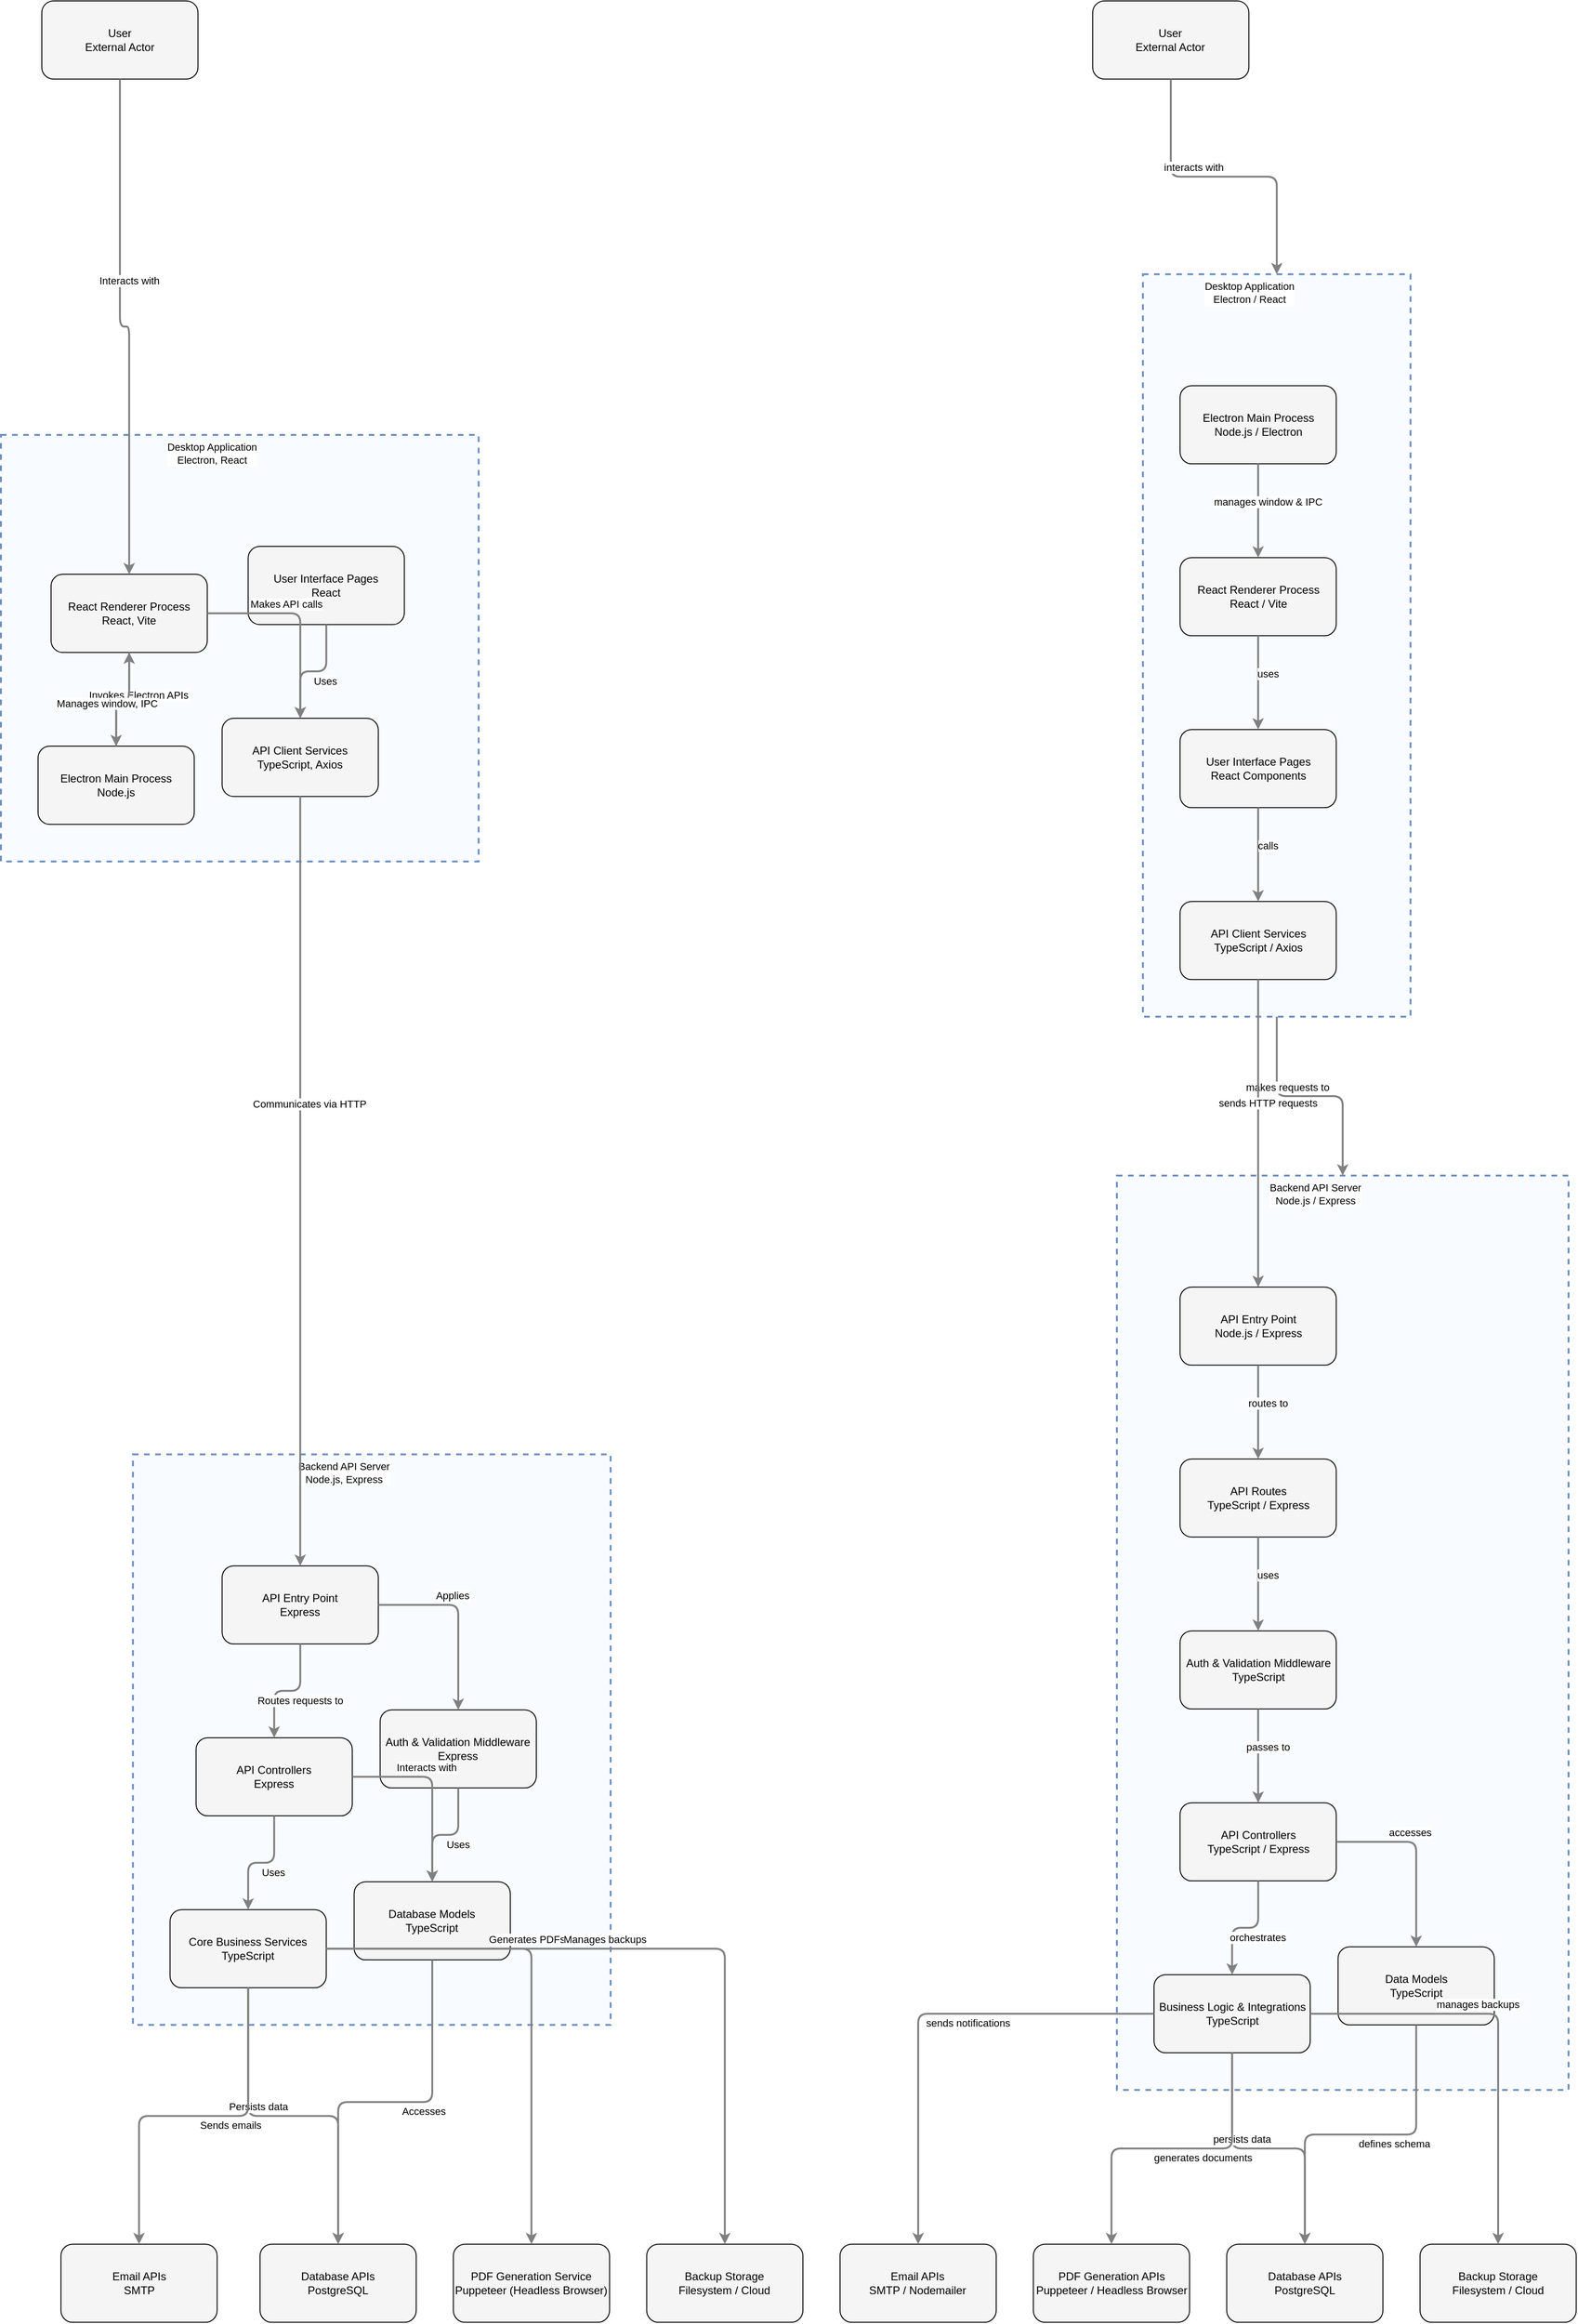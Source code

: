 <?xml version="1.0" encoding="UTF-8"?>
      <mxfile version="14.6.5" type="device">
        <diagram id="codeviz-diagram" name="System Diagram">
          <mxGraphModel dx="1000" dy="1000" grid="1" gridSize="10" guides="1" tooltips="1" connect="1" arrows="1" fold="1" page="1" pageScale="1" pageWidth="1169" pageHeight="827" math="0" shadow="0">
            <root>
              <mxCell id="0"/>
              <mxCell id="1" parent="0"/>
              <mxCell id="7577" value="" style="html=1;whiteSpace=wrap;container=1;fillColor=#dae8fc;strokeColor=#6c8ebf;dashed=1;fillOpacity=20;strokeWidth=2;containerType=none;recursiveResize=0;movable=1;resizable=1;autosize=0;dropTarget=0" vertex="1" parent="1">
                <mxGeometry x="164.105" y="1576.079" width="514.342" height="614.079" as="geometry"/>
              </mxCell>
              <mxCell id="7577_label" value="Backend API Server&lt;br&gt;Node.js, Express" style="edgeLabel;html=1;align=center;verticalAlign=middle;resizable=0;labelBackgroundColor=white;spacing=5" vertex="1" parent="1">
                <mxGeometry x="172.105" y="1584.079" width="438.342" height="24" as="geometry"/>
              </mxCell>
<mxCell id="7578" value="" style="html=1;whiteSpace=wrap;container=1;fillColor=#dae8fc;strokeColor=#6c8ebf;dashed=1;fillOpacity=20;strokeWidth=2;containerType=none;recursiveResize=0;movable=1;resizable=1;autosize=0;dropTarget=0" vertex="1" parent="1">
                <mxGeometry x="22" y="479.039" width="514.342" height="459.079" as="geometry"/>
              </mxCell>
              <mxCell id="7578_label" value="Desktop Application&lt;br&gt;Electron, React" style="edgeLabel;html=1;align=center;verticalAlign=middle;resizable=0;labelBackgroundColor=white;spacing=5" vertex="1" parent="1">
                <mxGeometry x="30" y="487.039" width="438.342" height="24" as="geometry"/>
              </mxCell>
<mxCell id="7593" value="" style="html=1;whiteSpace=wrap;container=1;fillColor=#dae8fc;strokeColor=#6c8ebf;dashed=1;fillOpacity=20;strokeWidth=2;containerType=none;recursiveResize=0;movable=1;resizable=1;autosize=0;dropTarget=0" vertex="1" parent="1">
                <mxGeometry x="1223.526" y="1276.079" width="486.316" height="984.079" as="geometry"/>
              </mxCell>
              <mxCell id="7593_label" value="Backend API Server&lt;br&gt;Node.js / Express" style="edgeLabel;html=1;align=center;verticalAlign=middle;resizable=0;labelBackgroundColor=white;spacing=5" vertex="1" parent="1">
                <mxGeometry x="1231.526" y="1284.079" width="410.316" height="24" as="geometry"/>
              </mxCell>
<mxCell id="7594" value="" style="html=1;whiteSpace=wrap;container=1;fillColor=#dae8fc;strokeColor=#6c8ebf;dashed=1;fillOpacity=20;strokeWidth=2;containerType=none;recursiveResize=0;movable=1;resizable=1;autosize=0;dropTarget=0" vertex="1" parent="1">
                <mxGeometry x="1251.552" y="306.079" width="288.158" height="799.079" as="geometry"/>
              </mxCell>
              <mxCell id="7594_label" value="Desktop Application&lt;br&gt;Electron / React" style="edgeLabel;html=1;align=center;verticalAlign=middle;resizable=0;labelBackgroundColor=white;spacing=5" vertex="1" parent="1">
                <mxGeometry x="1259.552" y="314.079" width="212.158" height="24" as="geometry"/>
              </mxCell>
              <mxCell id="7579" value="User&lt;br&gt;External Actor" style="rounded=1;whiteSpace=wrap;html=1;fillColor=#f5f5f5" vertex="1" parent="1">
                    <mxGeometry x="66.013" y="12" width="168.158" height="84.079" as="geometry"/>
                  </mxCell>
<mxCell id="7589" value="Database APIs&lt;br&gt;PostgreSQL" style="rounded=1;whiteSpace=wrap;html=1;fillColor=#f5f5f5" vertex="1" parent="1">
                    <mxGeometry x="300.987" y="2426.079" width="168.158" height="84.079" as="geometry"/>
                  </mxCell>
<mxCell id="7590" value="Email APIs&lt;br&gt;SMTP" style="rounded=1;whiteSpace=wrap;html=1;fillColor=#f5f5f5" vertex="1" parent="1">
                    <mxGeometry x="86.618" y="2426.079" width="168.158" height="84.079" as="geometry"/>
                  </mxCell>
<mxCell id="7591" value="PDF Generation Service&lt;br&gt;Puppeteer (Headless Browser)" style="rounded=1;whiteSpace=wrap;html=1;fillColor=#f5f5f5" vertex="1" parent="1">
                    <mxGeometry x="509.145" y="2426.079" width="168.158" height="84.079" as="geometry"/>
                  </mxCell>
<mxCell id="7592" value="Backup Storage&lt;br&gt;Filesystem / Cloud" style="rounded=1;whiteSpace=wrap;html=1;fillColor=#f5f5f5" vertex="1" parent="1">
                    <mxGeometry x="717.302" y="2426.079" width="168.158" height="84.079" as="geometry"/>
                  </mxCell>
<mxCell id="7595" value="User&lt;br&gt;External Actor" style="rounded=1;whiteSpace=wrap;html=1;fillColor=#f5f5f5" vertex="1" parent="1">
                    <mxGeometry x="1197.473" y="12" width="168.158" height="84.079" as="geometry"/>
                  </mxCell>
<mxCell id="7606" value="Database APIs&lt;br&gt;PostgreSQL" style="rounded=1;whiteSpace=wrap;html=1;fillColor=#f5f5f5" vertex="1" parent="1">
                    <mxGeometry x="1341.776" y="2426.079" width="168.158" height="84.079" as="geometry"/>
                  </mxCell>
<mxCell id="7607" value="Email APIs&lt;br&gt;SMTP / Nodemailer" style="rounded=1;whiteSpace=wrap;html=1;fillColor=#f5f5f5" vertex="1" parent="1">
                    <mxGeometry x="925.46" y="2426.079" width="168.158" height="84.079" as="geometry"/>
                  </mxCell>
<mxCell id="7608" value="PDF Generation APIs&lt;br&gt;Puppeteer / Headless Browser" style="rounded=1;whiteSpace=wrap;html=1;fillColor=#f5f5f5" vertex="1" parent="1">
                    <mxGeometry x="1133.618" y="2426.079" width="168.158" height="84.079" as="geometry"/>
                  </mxCell>
<mxCell id="7609" value="Backup Storage&lt;br&gt;Filesystem / Cloud" style="rounded=1;whiteSpace=wrap;html=1;fillColor=#f5f5f5" vertex="1" parent="1">
                    <mxGeometry x="1549.934" y="2426.079" width="168.158" height="84.079" as="geometry"/>
                  </mxCell>
<mxCell id="7580" value="Electron Main Process&lt;br&gt;Node.js" style="rounded=1;whiteSpace=wrap;html=1;fillColor=#f5f5f5" vertex="1" parent="7578">
                    <mxGeometry x="40" y="335" width="168.158" height="84.079" as="geometry"/>
                  </mxCell>
<mxCell id="7581" value="React Renderer Process&lt;br&gt;React, Vite" style="rounded=1;whiteSpace=wrap;html=1;fillColor=#f5f5f5" vertex="1" parent="7578">
                    <mxGeometry x="54.013" y="150" width="168.158" height="84.079" as="geometry"/>
                  </mxCell>
<mxCell id="7582" value="API Client Services&lt;br&gt;TypeScript, Axios" style="rounded=1;whiteSpace=wrap;html=1;fillColor=#f5f5f5" vertex="1" parent="7578">
                    <mxGeometry x="238.158" y="305" width="168.158" height="84.079" as="geometry"/>
                  </mxCell>
<mxCell id="7583" value="User Interface Pages&lt;br&gt;React" style="rounded=1;whiteSpace=wrap;html=1;fillColor=#f5f5f5" vertex="1" parent="7578">
                    <mxGeometry x="266.184" y="120" width="168.158" height="84.079" as="geometry"/>
                  </mxCell>
<mxCell id="7584" value="API Entry Point&lt;br&gt;Express" style="rounded=1;whiteSpace=wrap;html=1;fillColor=#f5f5f5" vertex="1" parent="7577">
                    <mxGeometry x="96.053" y="120" width="168.158" height="84.079" as="geometry"/>
                  </mxCell>
<mxCell id="7585" value="API Controllers&lt;br&gt;Express" style="rounded=1;whiteSpace=wrap;html=1;fillColor=#f5f5f5" vertex="1" parent="7577">
                    <mxGeometry x="68.026" y="305" width="168.158" height="84.079" as="geometry"/>
                  </mxCell>
<mxCell id="7586" value="Core Business Services&lt;br&gt;TypeScript" style="rounded=1;whiteSpace=wrap;html=1;fillColor=#f5f5f5" vertex="1" parent="7577">
                    <mxGeometry x="40" y="490" width="168.158" height="84.079" as="geometry"/>
                  </mxCell>
<mxCell id="7587" value="Auth &amp;amp; Validation Middleware&lt;br&gt;Express" style="rounded=1;whiteSpace=wrap;html=1;fillColor=#f5f5f5" vertex="1" parent="7577">
                    <mxGeometry x="266.184" y="275" width="168.158" height="84.079" as="geometry"/>
                  </mxCell>
<mxCell id="7588" value="Database Models&lt;br&gt;TypeScript" style="rounded=1;whiteSpace=wrap;html=1;fillColor=#f5f5f5" vertex="1" parent="7577">
                    <mxGeometry x="238.158" y="460" width="168.158" height="84.079" as="geometry"/>
                  </mxCell>
<mxCell id="7596" value="Electron Main Process&lt;br&gt;Node.js / Electron" style="rounded=1;whiteSpace=wrap;html=1;fillColor=#f5f5f5" vertex="1" parent="7594">
                    <mxGeometry x="40" y="120" width="168.158" height="84.079" as="geometry"/>
                  </mxCell>
<mxCell id="7597" value="React Renderer Process&lt;br&gt;React / Vite" style="rounded=1;whiteSpace=wrap;html=1;fillColor=#f5f5f5" vertex="1" parent="7594">
                    <mxGeometry x="40" y="305" width="168.158" height="84.079" as="geometry"/>
                  </mxCell>
<mxCell id="7598" value="API Client Services&lt;br&gt;TypeScript / Axios" style="rounded=1;whiteSpace=wrap;html=1;fillColor=#f5f5f5" vertex="1" parent="7594">
                    <mxGeometry x="40" y="675" width="168.158" height="84.079" as="geometry"/>
                  </mxCell>
<mxCell id="7599" value="User Interface Pages&lt;br&gt;React Components" style="rounded=1;whiteSpace=wrap;html=1;fillColor=#f5f5f5" vertex="1" parent="7594">
                    <mxGeometry x="40" y="490" width="168.158" height="84.079" as="geometry"/>
                  </mxCell>
<mxCell id="7600" value="API Entry Point&lt;br&gt;Node.js / Express" style="rounded=1;whiteSpace=wrap;html=1;fillColor=#f5f5f5" vertex="1" parent="7593">
                    <mxGeometry x="68.026" y="120" width="168.158" height="84.079" as="geometry"/>
                  </mxCell>
<mxCell id="7601" value="API Controllers&lt;br&gt;TypeScript / Express" style="rounded=1;whiteSpace=wrap;html=1;fillColor=#f5f5f5" vertex="1" parent="7593">
                    <mxGeometry x="68.026" y="675" width="168.158" height="84.079" as="geometry"/>
                  </mxCell>
<mxCell id="7602" value="API Routes&lt;br&gt;TypeScript / Express" style="rounded=1;whiteSpace=wrap;html=1;fillColor=#f5f5f5" vertex="1" parent="7593">
                    <mxGeometry x="68.026" y="305" width="168.158" height="84.079" as="geometry"/>
                  </mxCell>
<mxCell id="7603" value="Business Logic &amp;amp; Integrations&lt;br&gt;TypeScript" style="rounded=1;whiteSpace=wrap;html=1;fillColor=#f5f5f5" vertex="1" parent="7593">
                    <mxGeometry x="40" y="860" width="168.158" height="84.079" as="geometry"/>
                  </mxCell>
<mxCell id="7604" value="Auth &amp;amp; Validation Middleware&lt;br&gt;TypeScript" style="rounded=1;whiteSpace=wrap;html=1;fillColor=#f5f5f5" vertex="1" parent="7593">
                    <mxGeometry x="68.026" y="490" width="168.158" height="84.079" as="geometry"/>
                  </mxCell>
<mxCell id="7605" value="Data Models&lt;br&gt;TypeScript" style="rounded=1;whiteSpace=wrap;html=1;fillColor=#f5f5f5" vertex="1" parent="7593">
                    <mxGeometry x="238.158" y="830" width="168.158" height="84.079" as="geometry"/>
                  </mxCell>
              <mxCell id="edge-2" style="edgeStyle=orthogonalEdgeStyle;rounded=1;orthogonalLoop=1;jettySize=auto;html=1;strokeColor=#808080;strokeWidth=2;jumpStyle=arc;jumpSize=10;spacing=15;labelBackgroundColor=white;labelBorderColor=none" edge="1" parent="1" source="7581" target="7580">
                  <mxGeometry relative="1" as="geometry"/>
                </mxCell>
                <mxCell id="edge-2_label" value="Invokes Electron APIs" style="edgeLabel;html=1;align=center;verticalAlign=middle;resizable=0;points=[];" vertex="1" connectable="0" parent="edge-2">
                  <mxGeometry x="-0.2" y="10" relative="1" as="geometry">
                    <mxPoint as="offset"/>
                  </mxGeometry>
                </mxCell>
<mxCell id="edge-3" style="edgeStyle=orthogonalEdgeStyle;rounded=1;orthogonalLoop=1;jettySize=auto;html=1;strokeColor=#808080;strokeWidth=2;jumpStyle=arc;jumpSize=10;spacing=15;labelBackgroundColor=white;labelBorderColor=none" edge="1" parent="1" source="7581" target="7582">
                  <mxGeometry relative="1" as="geometry"/>
                </mxCell>
                <mxCell id="edge-3_label" value="Makes API calls" style="edgeLabel;html=1;align=center;verticalAlign=middle;resizable=0;points=[];" vertex="1" connectable="0" parent="edge-3">
                  <mxGeometry x="-0.2" y="10" relative="1" as="geometry">
                    <mxPoint as="offset"/>
                  </mxGeometry>
                </mxCell>
<mxCell id="edge-1" style="edgeStyle=orthogonalEdgeStyle;rounded=1;orthogonalLoop=1;jettySize=auto;html=1;strokeColor=#808080;strokeWidth=2;jumpStyle=arc;jumpSize=10;spacing=15;labelBackgroundColor=white;labelBorderColor=none" edge="1" parent="1" source="7579" target="7581">
                  <mxGeometry relative="1" as="geometry"/>
                </mxCell>
                <mxCell id="edge-1_label" value="Interacts with" style="edgeLabel;html=1;align=center;verticalAlign=middle;resizable=0;points=[];" vertex="1" connectable="0" parent="edge-1">
                  <mxGeometry x="-0.2" y="10" relative="1" as="geometry">
                    <mxPoint as="offset"/>
                  </mxGeometry>
                </mxCell>
<mxCell id="edge-15" style="edgeStyle=orthogonalEdgeStyle;rounded=1;orthogonalLoop=1;jettySize=auto;html=1;strokeColor=#808080;strokeWidth=2;jumpStyle=arc;jumpSize=10;spacing=15;labelBackgroundColor=white;labelBorderColor=none" edge="1" parent="1" source="7580" target="7581">
                  <mxGeometry relative="1" as="geometry"/>
                </mxCell>
                <mxCell id="edge-15_label" value="Manages window, IPC" style="edgeLabel;html=1;align=center;verticalAlign=middle;resizable=0;points=[];" vertex="1" connectable="0" parent="edge-15">
                  <mxGeometry x="-0.2" y="10" relative="1" as="geometry">
                    <mxPoint as="offset"/>
                  </mxGeometry>
                </mxCell>
<mxCell id="edge-16" style="edgeStyle=orthogonalEdgeStyle;rounded=1;orthogonalLoop=1;jettySize=auto;html=1;strokeColor=#808080;strokeWidth=2;jumpStyle=arc;jumpSize=10;spacing=15;labelBackgroundColor=white;labelBorderColor=none" edge="1" parent="1" source="7583" target="7582">
                  <mxGeometry relative="1" as="geometry"/>
                </mxCell>
                <mxCell id="edge-16_label" value="Uses" style="edgeLabel;html=1;align=center;verticalAlign=middle;resizable=0;points=[];" vertex="1" connectable="0" parent="edge-16">
                  <mxGeometry x="-0.2" y="10" relative="1" as="geometry">
                    <mxPoint as="offset"/>
                  </mxGeometry>
                </mxCell>
<mxCell id="edge-4" style="edgeStyle=orthogonalEdgeStyle;rounded=1;orthogonalLoop=1;jettySize=auto;html=1;strokeColor=#808080;strokeWidth=2;jumpStyle=arc;jumpSize=10;spacing=15;labelBackgroundColor=white;labelBorderColor=none" edge="1" parent="1" source="7582" target="7584">
                  <mxGeometry relative="1" as="geometry"/>
                </mxCell>
                <mxCell id="edge-4_label" value="Communicates via HTTP" style="edgeLabel;html=1;align=center;verticalAlign=middle;resizable=0;points=[];" vertex="1" connectable="0" parent="edge-4">
                  <mxGeometry x="-0.2" y="10" relative="1" as="geometry">
                    <mxPoint as="offset"/>
                  </mxGeometry>
                </mxCell>
<mxCell id="edge-5" style="edgeStyle=orthogonalEdgeStyle;rounded=1;orthogonalLoop=1;jettySize=auto;html=1;strokeColor=#808080;strokeWidth=2;jumpStyle=arc;jumpSize=10;spacing=15;labelBackgroundColor=white;labelBorderColor=none" edge="1" parent="1" source="7584" target="7585">
                  <mxGeometry relative="1" as="geometry"/>
                </mxCell>
                <mxCell id="edge-5_label" value="Routes requests to" style="edgeLabel;html=1;align=center;verticalAlign=middle;resizable=0;points=[];" vertex="1" connectable="0" parent="edge-5">
                  <mxGeometry x="-0.2" y="10" relative="1" as="geometry">
                    <mxPoint as="offset"/>
                  </mxGeometry>
                </mxCell>
<mxCell id="edge-6" style="edgeStyle=orthogonalEdgeStyle;rounded=1;orthogonalLoop=1;jettySize=auto;html=1;strokeColor=#808080;strokeWidth=2;jumpStyle=arc;jumpSize=10;spacing=15;labelBackgroundColor=white;labelBorderColor=none" edge="1" parent="1" source="7584" target="7587">
                  <mxGeometry relative="1" as="geometry"/>
                </mxCell>
                <mxCell id="edge-6_label" value="Applies" style="edgeLabel;html=1;align=center;verticalAlign=middle;resizable=0;points=[];" vertex="1" connectable="0" parent="edge-6">
                  <mxGeometry x="-0.2" y="10" relative="1" as="geometry">
                    <mxPoint as="offset"/>
                  </mxGeometry>
                </mxCell>
<mxCell id="edge-7" style="edgeStyle=orthogonalEdgeStyle;rounded=1;orthogonalLoop=1;jettySize=auto;html=1;strokeColor=#808080;strokeWidth=2;jumpStyle=arc;jumpSize=10;spacing=15;labelBackgroundColor=white;labelBorderColor=none" edge="1" parent="1" source="7585" target="7586">
                  <mxGeometry relative="1" as="geometry"/>
                </mxCell>
                <mxCell id="edge-7_label" value="Uses" style="edgeLabel;html=1;align=center;verticalAlign=middle;resizable=0;points=[];" vertex="1" connectable="0" parent="edge-7">
                  <mxGeometry x="-0.2" y="10" relative="1" as="geometry">
                    <mxPoint as="offset"/>
                  </mxGeometry>
                </mxCell>
<mxCell id="edge-8" style="edgeStyle=orthogonalEdgeStyle;rounded=1;orthogonalLoop=1;jettySize=auto;html=1;strokeColor=#808080;strokeWidth=2;jumpStyle=arc;jumpSize=10;spacing=15;labelBackgroundColor=white;labelBorderColor=none" edge="1" parent="1" source="7585" target="7588">
                  <mxGeometry relative="1" as="geometry"/>
                </mxCell>
                <mxCell id="edge-8_label" value="Interacts with" style="edgeLabel;html=1;align=center;verticalAlign=middle;resizable=0;points=[];" vertex="1" connectable="0" parent="edge-8">
                  <mxGeometry x="-0.2" y="10" relative="1" as="geometry">
                    <mxPoint as="offset"/>
                  </mxGeometry>
                </mxCell>
<mxCell id="edge-9" style="edgeStyle=orthogonalEdgeStyle;rounded=1;orthogonalLoop=1;jettySize=auto;html=1;strokeColor=#808080;strokeWidth=2;jumpStyle=arc;jumpSize=10;spacing=15;labelBackgroundColor=white;labelBorderColor=none" edge="1" parent="1" source="7587" target="7588">
                  <mxGeometry relative="1" as="geometry"/>
                </mxCell>
                <mxCell id="edge-9_label" value="Uses" style="edgeLabel;html=1;align=center;verticalAlign=middle;resizable=0;points=[];" vertex="1" connectable="0" parent="edge-9">
                  <mxGeometry x="-0.2" y="10" relative="1" as="geometry">
                    <mxPoint as="offset"/>
                  </mxGeometry>
                </mxCell>
<mxCell id="edge-10" style="edgeStyle=orthogonalEdgeStyle;rounded=1;orthogonalLoop=1;jettySize=auto;html=1;strokeColor=#808080;strokeWidth=2;jumpStyle=arc;jumpSize=10;spacing=15;labelBackgroundColor=white;labelBorderColor=none" edge="1" parent="1" source="7586" target="7589">
                  <mxGeometry relative="1" as="geometry"/>
                </mxCell>
                <mxCell id="edge-10_label" value="Persists data" style="edgeLabel;html=1;align=center;verticalAlign=middle;resizable=0;points=[];" vertex="1" connectable="0" parent="edge-10">
                  <mxGeometry x="-0.2" y="10" relative="1" as="geometry">
                    <mxPoint as="offset"/>
                  </mxGeometry>
                </mxCell>
<mxCell id="edge-11" style="edgeStyle=orthogonalEdgeStyle;rounded=1;orthogonalLoop=1;jettySize=auto;html=1;strokeColor=#808080;strokeWidth=2;jumpStyle=arc;jumpSize=10;spacing=15;labelBackgroundColor=white;labelBorderColor=none" edge="1" parent="1" source="7586" target="7590">
                  <mxGeometry relative="1" as="geometry"/>
                </mxCell>
                <mxCell id="edge-11_label" value="Sends emails" style="edgeLabel;html=1;align=center;verticalAlign=middle;resizable=0;points=[];" vertex="1" connectable="0" parent="edge-11">
                  <mxGeometry x="-0.2" y="10" relative="1" as="geometry">
                    <mxPoint as="offset"/>
                  </mxGeometry>
                </mxCell>
<mxCell id="edge-12" style="edgeStyle=orthogonalEdgeStyle;rounded=1;orthogonalLoop=1;jettySize=auto;html=1;strokeColor=#808080;strokeWidth=2;jumpStyle=arc;jumpSize=10;spacing=15;labelBackgroundColor=white;labelBorderColor=none" edge="1" parent="1" source="7586" target="7591">
                  <mxGeometry relative="1" as="geometry"/>
                </mxCell>
                <mxCell id="edge-12_label" value="Generates PDFs" style="edgeLabel;html=1;align=center;verticalAlign=middle;resizable=0;points=[];" vertex="1" connectable="0" parent="edge-12">
                  <mxGeometry x="-0.2" y="10" relative="1" as="geometry">
                    <mxPoint as="offset"/>
                  </mxGeometry>
                </mxCell>
<mxCell id="edge-13" style="edgeStyle=orthogonalEdgeStyle;rounded=1;orthogonalLoop=1;jettySize=auto;html=1;strokeColor=#808080;strokeWidth=2;jumpStyle=arc;jumpSize=10;spacing=15;labelBackgroundColor=white;labelBorderColor=none" edge="1" parent="1" source="7586" target="7592">
                  <mxGeometry relative="1" as="geometry"/>
                </mxCell>
                <mxCell id="edge-13_label" value="Manages backups" style="edgeLabel;html=1;align=center;verticalAlign=middle;resizable=0;points=[];" vertex="1" connectable="0" parent="edge-13">
                  <mxGeometry x="-0.2" y="10" relative="1" as="geometry">
                    <mxPoint as="offset"/>
                  </mxGeometry>
                </mxCell>
<mxCell id="edge-14" style="edgeStyle=orthogonalEdgeStyle;rounded=1;orthogonalLoop=1;jettySize=auto;html=1;strokeColor=#808080;strokeWidth=2;jumpStyle=arc;jumpSize=10;spacing=15;labelBackgroundColor=white;labelBorderColor=none" edge="1" parent="1" source="7588" target="7589">
                  <mxGeometry relative="1" as="geometry"/>
                </mxCell>
                <mxCell id="edge-14_label" value="Accesses" style="edgeLabel;html=1;align=center;verticalAlign=middle;resizable=0;points=[];" vertex="1" connectable="0" parent="edge-14">
                  <mxGeometry x="-0.2" y="10" relative="1" as="geometry">
                    <mxPoint as="offset"/>
                  </mxGeometry>
                </mxCell>
<mxCell id="edge-43" style="edgeStyle=orthogonalEdgeStyle;rounded=1;orthogonalLoop=1;jettySize=auto;html=1;strokeColor=#808080;strokeWidth=2;jumpStyle=arc;jumpSize=10;spacing=15;labelBackgroundColor=white;labelBorderColor=none" edge="1" parent="1" source="7594" target="7593">
                  <mxGeometry relative="1" as="geometry"/>
                </mxCell>
                <mxCell id="edge-43_label" value="makes requests to" style="edgeLabel;html=1;align=center;verticalAlign=middle;resizable=0;points=[];" vertex="1" connectable="0" parent="edge-43">
                  <mxGeometry x="-0.2" y="10" relative="1" as="geometry">
                    <mxPoint as="offset"/>
                  </mxGeometry>
                </mxCell>
<mxCell id="edge-42" style="edgeStyle=orthogonalEdgeStyle;rounded=1;orthogonalLoop=1;jettySize=auto;html=1;strokeColor=#808080;strokeWidth=2;jumpStyle=arc;jumpSize=10;spacing=15;labelBackgroundColor=white;labelBorderColor=none" edge="1" parent="1" source="7595" target="7594">
                  <mxGeometry relative="1" as="geometry"/>
                </mxCell>
                <mxCell id="edge-42_label" value="interacts with" style="edgeLabel;html=1;align=center;verticalAlign=middle;resizable=0;points=[];" vertex="1" connectable="0" parent="edge-42">
                  <mxGeometry x="-0.2" y="10" relative="1" as="geometry">
                    <mxPoint as="offset"/>
                  </mxGeometry>
                </mxCell>
<mxCell id="edge-44" style="edgeStyle=orthogonalEdgeStyle;rounded=1;orthogonalLoop=1;jettySize=auto;html=1;strokeColor=#808080;strokeWidth=2;jumpStyle=arc;jumpSize=10;spacing=15;labelBackgroundColor=white;labelBorderColor=none" edge="1" parent="1" source="7596" target="7597">
                  <mxGeometry relative="1" as="geometry"/>
                </mxCell>
                <mxCell id="edge-44_label" value="manages window &amp; IPC" style="edgeLabel;html=1;align=center;verticalAlign=middle;resizable=0;points=[];" vertex="1" connectable="0" parent="edge-44">
                  <mxGeometry x="-0.2" y="10" relative="1" as="geometry">
                    <mxPoint as="offset"/>
                  </mxGeometry>
                </mxCell>
<mxCell id="edge-46" style="edgeStyle=orthogonalEdgeStyle;rounded=1;orthogonalLoop=1;jettySize=auto;html=1;strokeColor=#808080;strokeWidth=2;jumpStyle=arc;jumpSize=10;spacing=15;labelBackgroundColor=white;labelBorderColor=none" edge="1" parent="1" source="7599" target="7598">
                  <mxGeometry relative="1" as="geometry"/>
                </mxCell>
                <mxCell id="edge-46_label" value="calls" style="edgeLabel;html=1;align=center;verticalAlign=middle;resizable=0;points=[];" vertex="1" connectable="0" parent="edge-46">
                  <mxGeometry x="-0.2" y="10" relative="1" as="geometry">
                    <mxPoint as="offset"/>
                  </mxGeometry>
                </mxCell>
<mxCell id="edge-45" style="edgeStyle=orthogonalEdgeStyle;rounded=1;orthogonalLoop=1;jettySize=auto;html=1;strokeColor=#808080;strokeWidth=2;jumpStyle=arc;jumpSize=10;spacing=15;labelBackgroundColor=white;labelBorderColor=none" edge="1" parent="1" source="7597" target="7599">
                  <mxGeometry relative="1" as="geometry"/>
                </mxCell>
                <mxCell id="edge-45_label" value="uses" style="edgeLabel;html=1;align=center;verticalAlign=middle;resizable=0;points=[];" vertex="1" connectable="0" parent="edge-45">
                  <mxGeometry x="-0.2" y="10" relative="1" as="geometry">
                    <mxPoint as="offset"/>
                  </mxGeometry>
                </mxCell>
<mxCell id="edge-47" style="edgeStyle=orthogonalEdgeStyle;rounded=1;orthogonalLoop=1;jettySize=auto;html=1;strokeColor=#808080;strokeWidth=2;jumpStyle=arc;jumpSize=10;spacing=15;labelBackgroundColor=white;labelBorderColor=none" edge="1" parent="1" source="7598" target="7600">
                  <mxGeometry relative="1" as="geometry"/>
                </mxCell>
                <mxCell id="edge-47_label" value="sends HTTP requests" style="edgeLabel;html=1;align=center;verticalAlign=middle;resizable=0;points=[];" vertex="1" connectable="0" parent="edge-47">
                  <mxGeometry x="-0.2" y="10" relative="1" as="geometry">
                    <mxPoint as="offset"/>
                  </mxGeometry>
                </mxCell>
<mxCell id="edge-50" style="edgeStyle=orthogonalEdgeStyle;rounded=1;orthogonalLoop=1;jettySize=auto;html=1;strokeColor=#808080;strokeWidth=2;jumpStyle=arc;jumpSize=10;spacing=15;labelBackgroundColor=white;labelBorderColor=none" edge="1" parent="1" source="7604" target="7601">
                  <mxGeometry relative="1" as="geometry"/>
                </mxCell>
                <mxCell id="edge-50_label" value="passes to" style="edgeLabel;html=1;align=center;verticalAlign=middle;resizable=0;points=[];" vertex="1" connectable="0" parent="edge-50">
                  <mxGeometry x="-0.2" y="10" relative="1" as="geometry">
                    <mxPoint as="offset"/>
                  </mxGeometry>
                </mxCell>
<mxCell id="edge-48" style="edgeStyle=orthogonalEdgeStyle;rounded=1;orthogonalLoop=1;jettySize=auto;html=1;strokeColor=#808080;strokeWidth=2;jumpStyle=arc;jumpSize=10;spacing=15;labelBackgroundColor=white;labelBorderColor=none" edge="1" parent="1" source="7600" target="7602">
                  <mxGeometry relative="1" as="geometry"/>
                </mxCell>
                <mxCell id="edge-48_label" value="routes to" style="edgeLabel;html=1;align=center;verticalAlign=middle;resizable=0;points=[];" vertex="1" connectable="0" parent="edge-48">
                  <mxGeometry x="-0.2" y="10" relative="1" as="geometry">
                    <mxPoint as="offset"/>
                  </mxGeometry>
                </mxCell>
<mxCell id="edge-51" style="edgeStyle=orthogonalEdgeStyle;rounded=1;orthogonalLoop=1;jettySize=auto;html=1;strokeColor=#808080;strokeWidth=2;jumpStyle=arc;jumpSize=10;spacing=15;labelBackgroundColor=white;labelBorderColor=none" edge="1" parent="1" source="7601" target="7603">
                  <mxGeometry relative="1" as="geometry"/>
                </mxCell>
                <mxCell id="edge-51_label" value="orchestrates" style="edgeLabel;html=1;align=center;verticalAlign=middle;resizable=0;points=[];" vertex="1" connectable="0" parent="edge-51">
                  <mxGeometry x="-0.2" y="10" relative="1" as="geometry">
                    <mxPoint as="offset"/>
                  </mxGeometry>
                </mxCell>
<mxCell id="edge-52" style="edgeStyle=orthogonalEdgeStyle;rounded=1;orthogonalLoop=1;jettySize=auto;html=1;strokeColor=#808080;strokeWidth=2;jumpStyle=arc;jumpSize=10;spacing=15;labelBackgroundColor=white;labelBorderColor=none" edge="1" parent="1" source="7601" target="7605">
                  <mxGeometry relative="1" as="geometry"/>
                </mxCell>
                <mxCell id="edge-52_label" value="accesses" style="edgeLabel;html=1;align=center;verticalAlign=middle;resizable=0;points=[];" vertex="1" connectable="0" parent="edge-52">
                  <mxGeometry x="-0.2" y="10" relative="1" as="geometry">
                    <mxPoint as="offset"/>
                  </mxGeometry>
                </mxCell>
<mxCell id="edge-49" style="edgeStyle=orthogonalEdgeStyle;rounded=1;orthogonalLoop=1;jettySize=auto;html=1;strokeColor=#808080;strokeWidth=2;jumpStyle=arc;jumpSize=10;spacing=15;labelBackgroundColor=white;labelBorderColor=none" edge="1" parent="1" source="7602" target="7604">
                  <mxGeometry relative="1" as="geometry"/>
                </mxCell>
                <mxCell id="edge-49_label" value="uses" style="edgeLabel;html=1;align=center;verticalAlign=middle;resizable=0;points=[];" vertex="1" connectable="0" parent="edge-49">
                  <mxGeometry x="-0.2" y="10" relative="1" as="geometry">
                    <mxPoint as="offset"/>
                  </mxGeometry>
                </mxCell>
<mxCell id="edge-53" style="edgeStyle=orthogonalEdgeStyle;rounded=1;orthogonalLoop=1;jettySize=auto;html=1;strokeColor=#808080;strokeWidth=2;jumpStyle=arc;jumpSize=10;spacing=15;labelBackgroundColor=white;labelBorderColor=none" edge="1" parent="1" source="7603" target="7606">
                  <mxGeometry relative="1" as="geometry"/>
                </mxCell>
                <mxCell id="edge-53_label" value="persists data" style="edgeLabel;html=1;align=center;verticalAlign=middle;resizable=0;points=[];" vertex="1" connectable="0" parent="edge-53">
                  <mxGeometry x="-0.2" y="10" relative="1" as="geometry">
                    <mxPoint as="offset"/>
                  </mxGeometry>
                </mxCell>
<mxCell id="edge-55" style="edgeStyle=orthogonalEdgeStyle;rounded=1;orthogonalLoop=1;jettySize=auto;html=1;strokeColor=#808080;strokeWidth=2;jumpStyle=arc;jumpSize=10;spacing=15;labelBackgroundColor=white;labelBorderColor=none" edge="1" parent="1" source="7603" target="7607">
                  <mxGeometry relative="1" as="geometry"/>
                </mxCell>
                <mxCell id="edge-55_label" value="sends notifications" style="edgeLabel;html=1;align=center;verticalAlign=middle;resizable=0;points=[];" vertex="1" connectable="0" parent="edge-55">
                  <mxGeometry x="-0.2" y="10" relative="1" as="geometry">
                    <mxPoint as="offset"/>
                  </mxGeometry>
                </mxCell>
<mxCell id="edge-56" style="edgeStyle=orthogonalEdgeStyle;rounded=1;orthogonalLoop=1;jettySize=auto;html=1;strokeColor=#808080;strokeWidth=2;jumpStyle=arc;jumpSize=10;spacing=15;labelBackgroundColor=white;labelBorderColor=none" edge="1" parent="1" source="7603" target="7608">
                  <mxGeometry relative="1" as="geometry"/>
                </mxCell>
                <mxCell id="edge-56_label" value="generates documents" style="edgeLabel;html=1;align=center;verticalAlign=middle;resizable=0;points=[];" vertex="1" connectable="0" parent="edge-56">
                  <mxGeometry x="-0.2" y="10" relative="1" as="geometry">
                    <mxPoint as="offset"/>
                  </mxGeometry>
                </mxCell>
<mxCell id="edge-57" style="edgeStyle=orthogonalEdgeStyle;rounded=1;orthogonalLoop=1;jettySize=auto;html=1;strokeColor=#808080;strokeWidth=2;jumpStyle=arc;jumpSize=10;spacing=15;labelBackgroundColor=white;labelBorderColor=none" edge="1" parent="1" source="7603" target="7609">
                  <mxGeometry relative="1" as="geometry"/>
                </mxCell>
                <mxCell id="edge-57_label" value="manages backups" style="edgeLabel;html=1;align=center;verticalAlign=middle;resizable=0;points=[];" vertex="1" connectable="0" parent="edge-57">
                  <mxGeometry x="-0.2" y="10" relative="1" as="geometry">
                    <mxPoint as="offset"/>
                  </mxGeometry>
                </mxCell>
<mxCell id="edge-54" style="edgeStyle=orthogonalEdgeStyle;rounded=1;orthogonalLoop=1;jettySize=auto;html=1;strokeColor=#808080;strokeWidth=2;jumpStyle=arc;jumpSize=10;spacing=15;labelBackgroundColor=white;labelBorderColor=none" edge="1" parent="1" source="7605" target="7606">
                  <mxGeometry relative="1" as="geometry"/>
                </mxCell>
                <mxCell id="edge-54_label" value="defines schema" style="edgeLabel;html=1;align=center;verticalAlign=middle;resizable=0;points=[];" vertex="1" connectable="0" parent="edge-54">
                  <mxGeometry x="-0.2" y="10" relative="1" as="geometry">
                    <mxPoint as="offset"/>
                  </mxGeometry>
                </mxCell>
            </root>
          </mxGraphModel>
        </diagram>
      </mxfile>